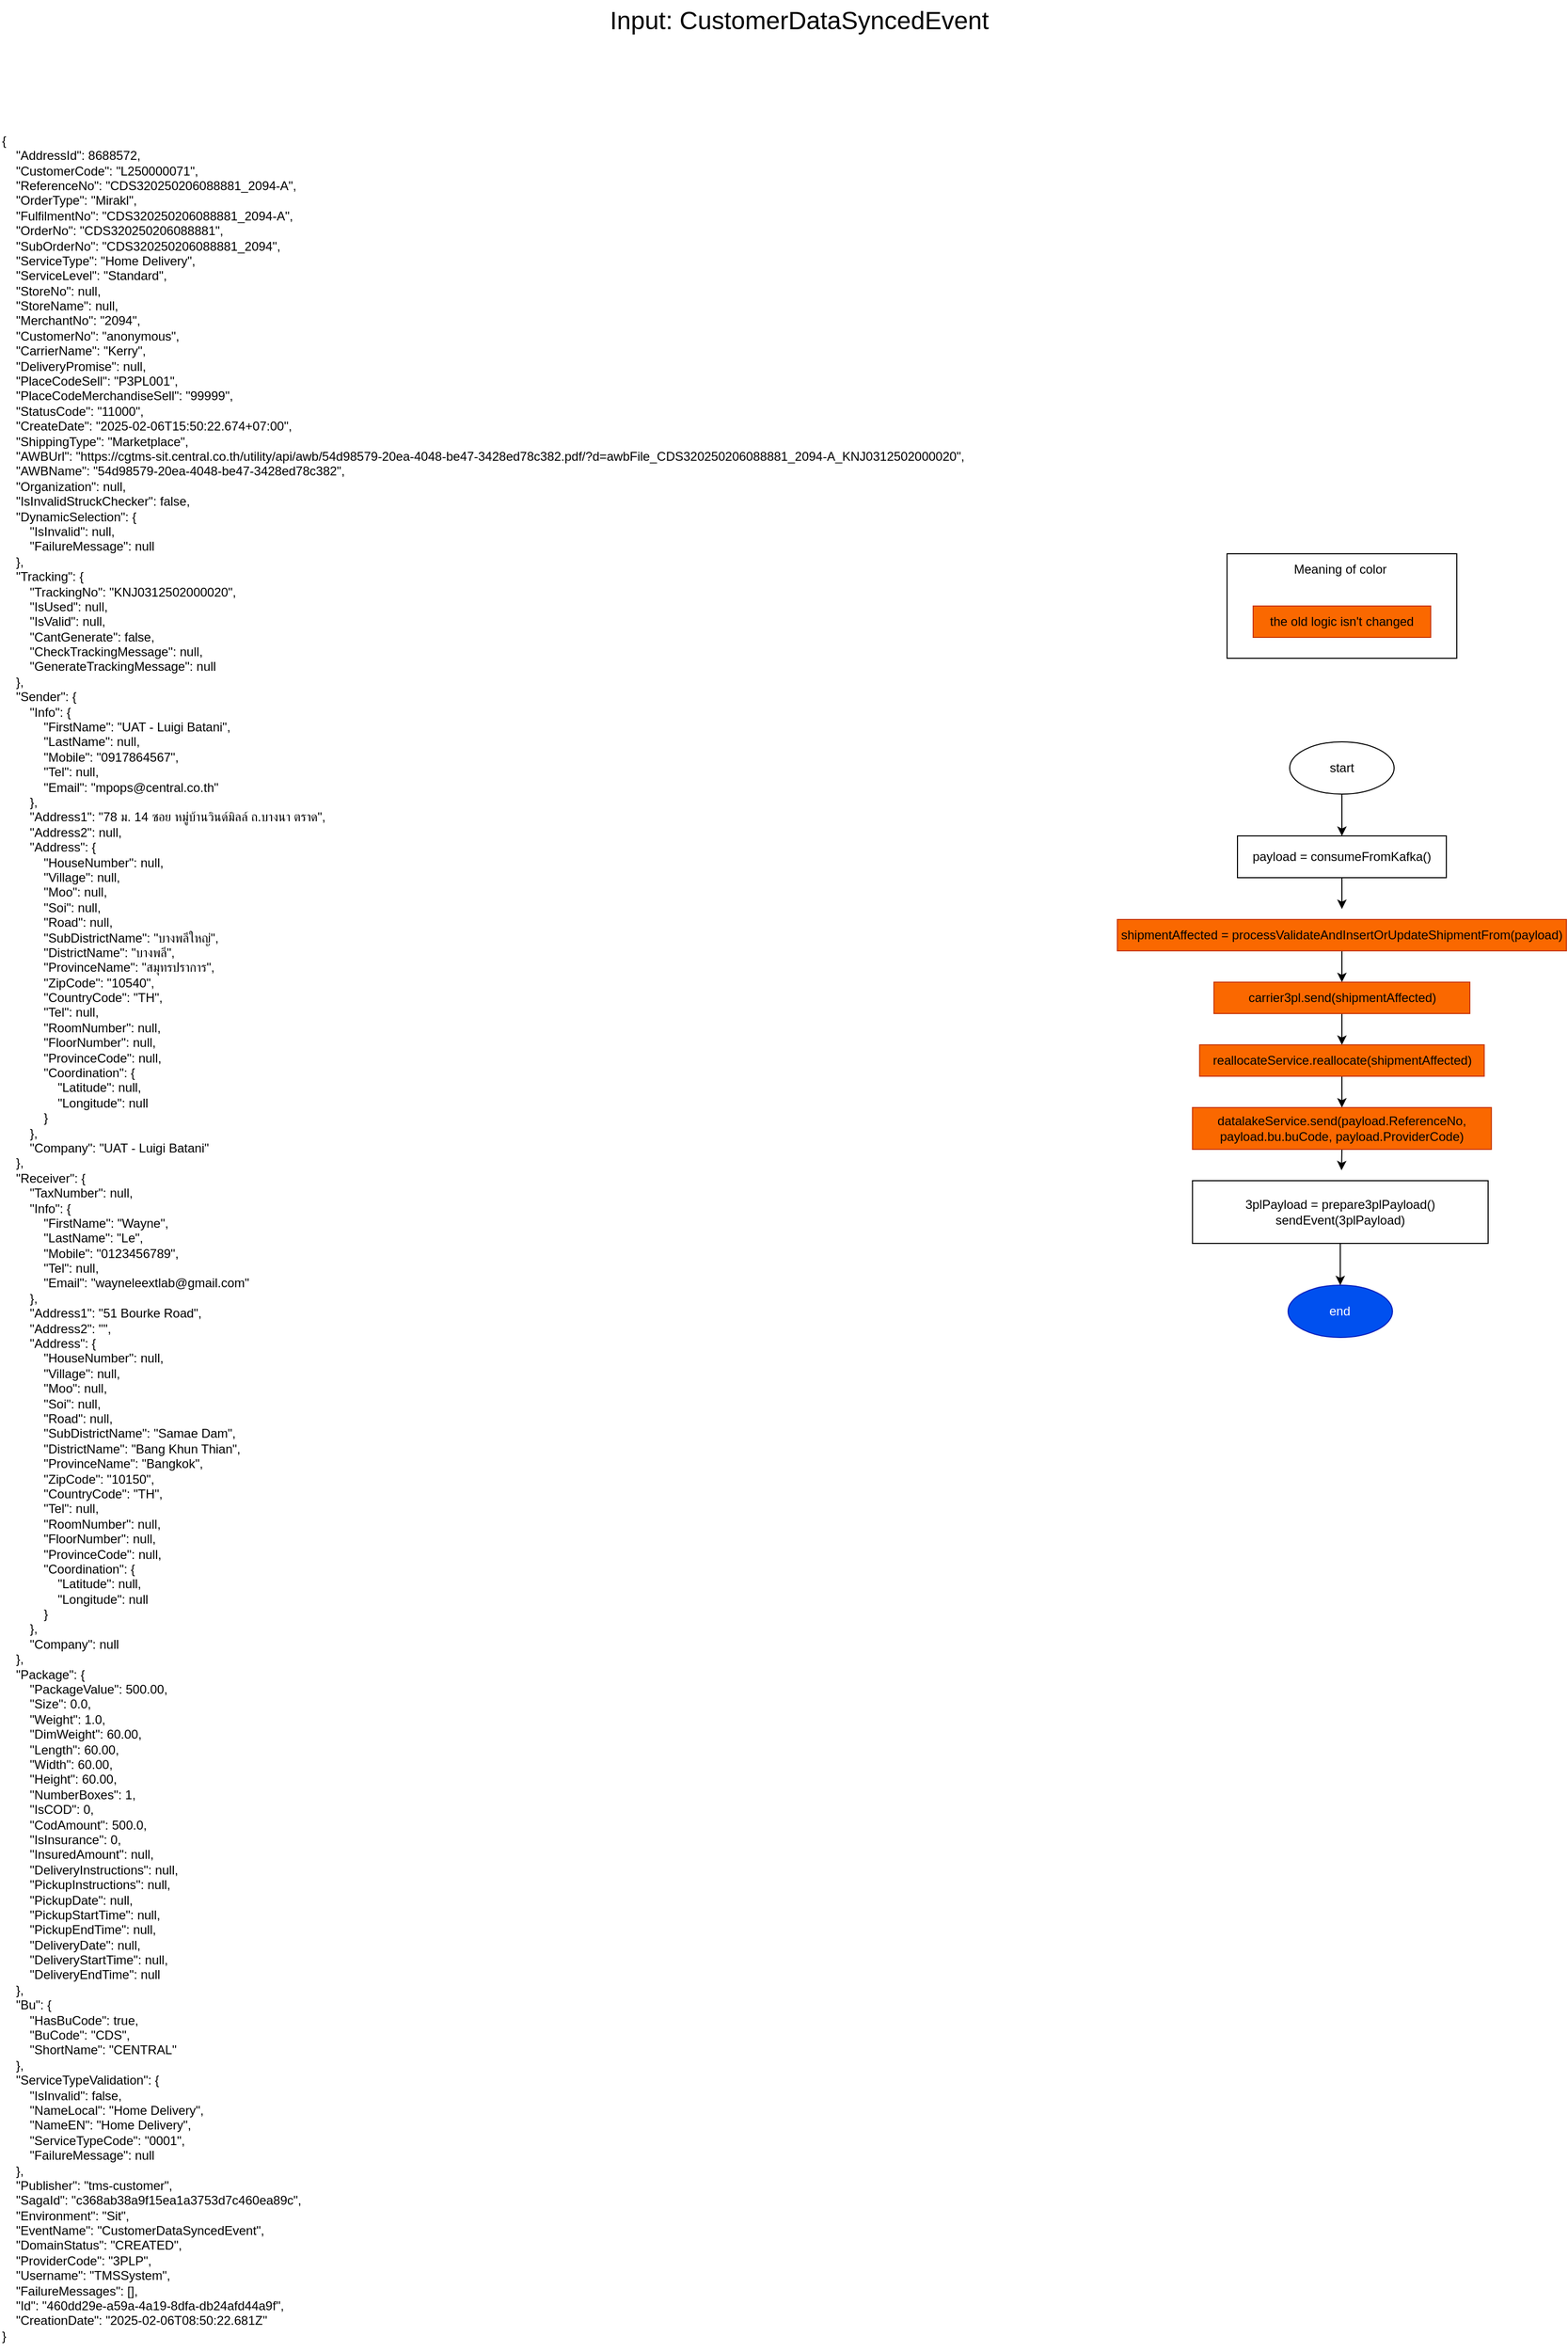 <mxfile version="26.0.9">
  <diagram name="Page-1" id="fc1e0S06SHpABgd5nP3G">
    <mxGraphModel dx="3650" dy="1240" grid="1" gridSize="10" guides="1" tooltips="1" connect="1" arrows="1" fold="1" page="1" pageScale="1" pageWidth="850" pageHeight="1100" math="0" shadow="0">
      <root>
        <mxCell id="0" />
        <mxCell id="1" parent="0" />
        <mxCell id="R7JJ2cPOJGEk89RTN9FY-8" style="edgeStyle=orthogonalEdgeStyle;rounded=0;orthogonalLoop=1;jettySize=auto;html=1;exitX=0.5;exitY=1;exitDx=0;exitDy=0;entryX=0.5;entryY=0;entryDx=0;entryDy=0;" parent="1" source="R7JJ2cPOJGEk89RTN9FY-1" target="R7JJ2cPOJGEk89RTN9FY-2" edge="1">
          <mxGeometry relative="1" as="geometry" />
        </mxCell>
        <mxCell id="R7JJ2cPOJGEk89RTN9FY-1" value="start" style="ellipse;whiteSpace=wrap;html=1;" parent="1" vertex="1">
          <mxGeometry x="-385" y="800" width="100" height="50" as="geometry" />
        </mxCell>
        <mxCell id="R7JJ2cPOJGEk89RTN9FY-9" style="edgeStyle=orthogonalEdgeStyle;rounded=0;orthogonalLoop=1;jettySize=auto;html=1;exitX=0.5;exitY=1;exitDx=0;exitDy=0;" parent="1" source="R7JJ2cPOJGEk89RTN9FY-2" edge="1">
          <mxGeometry relative="1" as="geometry">
            <mxPoint x="-335" y="960" as="targetPoint" />
          </mxGeometry>
        </mxCell>
        <mxCell id="R7JJ2cPOJGEk89RTN9FY-2" value="payload = consumeFromKafka()" style="rounded=0;whiteSpace=wrap;html=1;" parent="1" vertex="1">
          <mxGeometry x="-435" y="890" width="200" height="40" as="geometry" />
        </mxCell>
        <mxCell id="R7JJ2cPOJGEk89RTN9FY-10" style="edgeStyle=orthogonalEdgeStyle;rounded=0;orthogonalLoop=1;jettySize=auto;html=1;exitX=0.5;exitY=1;exitDx=0;exitDy=0;entryX=0.5;entryY=0;entryDx=0;entryDy=0;" parent="1" source="R7JJ2cPOJGEk89RTN9FY-3" target="R7JJ2cPOJGEk89RTN9FY-4" edge="1">
          <mxGeometry relative="1" as="geometry" />
        </mxCell>
        <mxCell id="R7JJ2cPOJGEk89RTN9FY-3" value="shipmentAffected = processValidateAndInsertOrUpdateShipmentFrom(payload)" style="rounded=0;whiteSpace=wrap;html=1;fillColor=#fa6800;fontColor=#000000;strokeColor=#C73500;" parent="1" vertex="1">
          <mxGeometry x="-550" y="970" width="430" height="30" as="geometry" />
        </mxCell>
        <mxCell id="R7JJ2cPOJGEk89RTN9FY-11" style="edgeStyle=orthogonalEdgeStyle;rounded=0;orthogonalLoop=1;jettySize=auto;html=1;exitX=0.5;exitY=1;exitDx=0;exitDy=0;entryX=0.5;entryY=0;entryDx=0;entryDy=0;" parent="1" source="R7JJ2cPOJGEk89RTN9FY-4" target="R7JJ2cPOJGEk89RTN9FY-5" edge="1">
          <mxGeometry relative="1" as="geometry" />
        </mxCell>
        <mxCell id="R7JJ2cPOJGEk89RTN9FY-4" value="carrier3pl.send(shipmentAffected)" style="rounded=0;whiteSpace=wrap;html=1;fillColor=#fa6800;fontColor=#000000;strokeColor=#C73500;" parent="1" vertex="1">
          <mxGeometry x="-457.5" y="1030" width="245" height="30" as="geometry" />
        </mxCell>
        <mxCell id="R7JJ2cPOJGEk89RTN9FY-12" style="edgeStyle=orthogonalEdgeStyle;rounded=0;orthogonalLoop=1;jettySize=auto;html=1;exitX=0.5;exitY=1;exitDx=0;exitDy=0;entryX=0.5;entryY=0;entryDx=0;entryDy=0;" parent="1" source="R7JJ2cPOJGEk89RTN9FY-5" target="R7JJ2cPOJGEk89RTN9FY-6" edge="1">
          <mxGeometry relative="1" as="geometry" />
        </mxCell>
        <mxCell id="R7JJ2cPOJGEk89RTN9FY-5" value="reallocateService.reallocate(shipmentAffected)" style="rounded=0;whiteSpace=wrap;html=1;fillColor=#fa6800;fontColor=#000000;strokeColor=#C73500;" parent="1" vertex="1">
          <mxGeometry x="-471.25" y="1090" width="272.5" height="30" as="geometry" />
        </mxCell>
        <mxCell id="WKDxsNBZbF9rhHqMPiIs-2" style="edgeStyle=orthogonalEdgeStyle;rounded=0;orthogonalLoop=1;jettySize=auto;html=1;exitX=0.5;exitY=1;exitDx=0;exitDy=0;" parent="1" source="R7JJ2cPOJGEk89RTN9FY-6" edge="1">
          <mxGeometry relative="1" as="geometry">
            <mxPoint x="-335.353" y="1210" as="targetPoint" />
          </mxGeometry>
        </mxCell>
        <mxCell id="R7JJ2cPOJGEk89RTN9FY-6" value="datalakeService.send(payload.ReferenceNo, payload.bu.buCode, payload.ProviderCode)" style="rounded=0;whiteSpace=wrap;html=1;fillColor=#fa6800;fontColor=#000000;strokeColor=#C73500;" parent="1" vertex="1">
          <mxGeometry x="-478.12" y="1150" width="286.25" height="40" as="geometry" />
        </mxCell>
        <mxCell id="R7JJ2cPOJGEk89RTN9FY-7" value="the old logic isn&#39;t changed" style="rounded=0;whiteSpace=wrap;html=1;fillColor=#fa6800;fontColor=#000000;strokeColor=#C73500;" parent="1" vertex="1">
          <mxGeometry x="-419.99" y="670" width="170" height="30" as="geometry" />
        </mxCell>
        <mxCell id="R7JJ2cPOJGEk89RTN9FY-13" value="end" style="ellipse;whiteSpace=wrap;html=1;fillColor=#0050ef;fontColor=#ffffff;strokeColor=#001DBC;" parent="1" vertex="1">
          <mxGeometry x="-386.56" y="1320" width="100" height="50" as="geometry" />
        </mxCell>
        <mxCell id="R7JJ2cPOJGEk89RTN9FY-15" value="&lt;div&gt;{&lt;/div&gt;&lt;div&gt;&amp;nbsp; &amp;nbsp; &quot;AddressId&quot;: 8688572,&lt;/div&gt;&lt;div&gt;&amp;nbsp; &amp;nbsp; &quot;CustomerCode&quot;: &quot;L250000071&quot;,&lt;/div&gt;&lt;div&gt;&amp;nbsp; &amp;nbsp; &quot;ReferenceNo&quot;: &quot;CDS320250206088881_2094-A&quot;,&lt;/div&gt;&lt;div&gt;&amp;nbsp; &amp;nbsp; &quot;OrderType&quot;: &quot;Mirakl&quot;,&lt;/div&gt;&lt;div&gt;&amp;nbsp; &amp;nbsp; &quot;FulfilmentNo&quot;: &quot;CDS320250206088881_2094-A&quot;,&lt;/div&gt;&lt;div&gt;&amp;nbsp; &amp;nbsp; &quot;OrderNo&quot;: &quot;CDS320250206088881&quot;,&lt;/div&gt;&lt;div&gt;&amp;nbsp; &amp;nbsp; &quot;SubOrderNo&quot;: &quot;CDS320250206088881_2094&quot;,&lt;/div&gt;&lt;div&gt;&amp;nbsp; &amp;nbsp; &quot;ServiceType&quot;: &quot;Home Delivery&quot;,&lt;/div&gt;&lt;div&gt;&amp;nbsp; &amp;nbsp; &quot;ServiceLevel&quot;: &quot;Standard&quot;,&lt;/div&gt;&lt;div&gt;&amp;nbsp; &amp;nbsp; &quot;StoreNo&quot;: null,&lt;/div&gt;&lt;div&gt;&amp;nbsp; &amp;nbsp; &quot;StoreName&quot;: null,&lt;/div&gt;&lt;div&gt;&amp;nbsp; &amp;nbsp; &quot;MerchantNo&quot;: &quot;2094&quot;,&lt;/div&gt;&lt;div&gt;&amp;nbsp; &amp;nbsp; &quot;CustomerNo&quot;: &quot;anonymous&quot;,&lt;/div&gt;&lt;div&gt;&amp;nbsp; &amp;nbsp; &quot;CarrierName&quot;: &quot;Kerry&quot;,&lt;/div&gt;&lt;div&gt;&amp;nbsp; &amp;nbsp; &quot;DeliveryPromise&quot;: null,&lt;/div&gt;&lt;div&gt;&amp;nbsp; &amp;nbsp; &quot;PlaceCodeSell&quot;: &quot;P3PL001&quot;,&lt;/div&gt;&lt;div&gt;&amp;nbsp; &amp;nbsp; &quot;PlaceCodeMerchandiseSell&quot;: &quot;99999&quot;,&lt;/div&gt;&lt;div&gt;&amp;nbsp; &amp;nbsp; &quot;StatusCode&quot;: &quot;11000&quot;,&lt;/div&gt;&lt;div&gt;&amp;nbsp; &amp;nbsp; &quot;CreateDate&quot;: &quot;2025-02-06T15:50:22.674+07:00&quot;,&lt;/div&gt;&lt;div&gt;&amp;nbsp; &amp;nbsp; &quot;ShippingType&quot;: &quot;Marketplace&quot;,&lt;/div&gt;&lt;div&gt;&amp;nbsp; &amp;nbsp; &quot;AWBUrl&quot;: &quot;https://cgtms-sit.central.co.th/utility/api/awb/54d98579-20ea-4048-be47-3428ed78c382.pdf/?d=awbFile_CDS320250206088881_2094-A_KNJ0312502000020&quot;,&lt;/div&gt;&lt;div&gt;&amp;nbsp; &amp;nbsp; &quot;AWBName&quot;: &quot;54d98579-20ea-4048-be47-3428ed78c382&quot;,&lt;/div&gt;&lt;div&gt;&amp;nbsp; &amp;nbsp; &quot;Organization&quot;: null,&lt;/div&gt;&lt;div&gt;&amp;nbsp; &amp;nbsp; &quot;IsInvalidStruckChecker&quot;: false,&lt;/div&gt;&lt;div&gt;&amp;nbsp; &amp;nbsp; &quot;DynamicSelection&quot;: {&lt;/div&gt;&lt;div&gt;&amp;nbsp; &amp;nbsp; &amp;nbsp; &amp;nbsp; &quot;IsInvalid&quot;: null,&lt;/div&gt;&lt;div&gt;&amp;nbsp; &amp;nbsp; &amp;nbsp; &amp;nbsp; &quot;FailureMessage&quot;: null&lt;/div&gt;&lt;div&gt;&amp;nbsp; &amp;nbsp; },&lt;/div&gt;&lt;div&gt;&amp;nbsp; &amp;nbsp; &quot;Tracking&quot;: {&lt;/div&gt;&lt;div&gt;&amp;nbsp; &amp;nbsp; &amp;nbsp; &amp;nbsp; &quot;TrackingNo&quot;: &quot;KNJ0312502000020&quot;,&lt;/div&gt;&lt;div&gt;&amp;nbsp; &amp;nbsp; &amp;nbsp; &amp;nbsp; &quot;IsUsed&quot;: null,&lt;/div&gt;&lt;div&gt;&amp;nbsp; &amp;nbsp; &amp;nbsp; &amp;nbsp; &quot;IsValid&quot;: null,&lt;/div&gt;&lt;div&gt;&amp;nbsp; &amp;nbsp; &amp;nbsp; &amp;nbsp; &quot;CantGenerate&quot;: false,&lt;/div&gt;&lt;div&gt;&amp;nbsp; &amp;nbsp; &amp;nbsp; &amp;nbsp; &quot;CheckTrackingMessage&quot;: null,&lt;/div&gt;&lt;div&gt;&amp;nbsp; &amp;nbsp; &amp;nbsp; &amp;nbsp; &quot;GenerateTrackingMessage&quot;: null&lt;/div&gt;&lt;div&gt;&amp;nbsp; &amp;nbsp; },&lt;/div&gt;&lt;div&gt;&amp;nbsp; &amp;nbsp; &quot;Sender&quot;: {&lt;/div&gt;&lt;div&gt;&amp;nbsp; &amp;nbsp; &amp;nbsp; &amp;nbsp; &quot;Info&quot;: {&lt;/div&gt;&lt;div&gt;&amp;nbsp; &amp;nbsp; &amp;nbsp; &amp;nbsp; &amp;nbsp; &amp;nbsp; &quot;FirstName&quot;: &quot;UAT - Luigi Batani&quot;,&lt;/div&gt;&lt;div&gt;&amp;nbsp; &amp;nbsp; &amp;nbsp; &amp;nbsp; &amp;nbsp; &amp;nbsp; &quot;LastName&quot;: null,&lt;/div&gt;&lt;div&gt;&amp;nbsp; &amp;nbsp; &amp;nbsp; &amp;nbsp; &amp;nbsp; &amp;nbsp; &quot;Mobile&quot;: &quot;0917864567&quot;,&lt;/div&gt;&lt;div&gt;&amp;nbsp; &amp;nbsp; &amp;nbsp; &amp;nbsp; &amp;nbsp; &amp;nbsp; &quot;Tel&quot;: null,&lt;/div&gt;&lt;div&gt;&amp;nbsp; &amp;nbsp; &amp;nbsp; &amp;nbsp; &amp;nbsp; &amp;nbsp; &quot;Email&quot;: &quot;mpops@central.co.th&quot;&lt;/div&gt;&lt;div&gt;&amp;nbsp; &amp;nbsp; &amp;nbsp; &amp;nbsp; },&lt;/div&gt;&lt;div&gt;&amp;nbsp; &amp;nbsp; &amp;nbsp; &amp;nbsp; &quot;Address1&quot;: &quot;78 ม. 14 ซอย หมู่บ้านวินด์มิลล์ ถ.บางนา ตราด&quot;,&lt;/div&gt;&lt;div&gt;&amp;nbsp; &amp;nbsp; &amp;nbsp; &amp;nbsp; &quot;Address2&quot;: null,&lt;/div&gt;&lt;div&gt;&amp;nbsp; &amp;nbsp; &amp;nbsp; &amp;nbsp; &quot;Address&quot;: {&lt;/div&gt;&lt;div&gt;&amp;nbsp; &amp;nbsp; &amp;nbsp; &amp;nbsp; &amp;nbsp; &amp;nbsp; &quot;HouseNumber&quot;: null,&lt;/div&gt;&lt;div&gt;&amp;nbsp; &amp;nbsp; &amp;nbsp; &amp;nbsp; &amp;nbsp; &amp;nbsp; &quot;Village&quot;: null,&lt;/div&gt;&lt;div&gt;&amp;nbsp; &amp;nbsp; &amp;nbsp; &amp;nbsp; &amp;nbsp; &amp;nbsp; &quot;Moo&quot;: null,&lt;/div&gt;&lt;div&gt;&amp;nbsp; &amp;nbsp; &amp;nbsp; &amp;nbsp; &amp;nbsp; &amp;nbsp; &quot;Soi&quot;: null,&lt;/div&gt;&lt;div&gt;&amp;nbsp; &amp;nbsp; &amp;nbsp; &amp;nbsp; &amp;nbsp; &amp;nbsp; &quot;Road&quot;: null,&lt;/div&gt;&lt;div&gt;&amp;nbsp; &amp;nbsp; &amp;nbsp; &amp;nbsp; &amp;nbsp; &amp;nbsp; &quot;SubDistrictName&quot;: &quot;บางพลีใหญ่&quot;,&lt;/div&gt;&lt;div&gt;&amp;nbsp; &amp;nbsp; &amp;nbsp; &amp;nbsp; &amp;nbsp; &amp;nbsp; &quot;DistrictName&quot;: &quot;บางพลี&quot;,&lt;/div&gt;&lt;div&gt;&amp;nbsp; &amp;nbsp; &amp;nbsp; &amp;nbsp; &amp;nbsp; &amp;nbsp; &quot;ProvinceName&quot;: &quot;สมุทรปราการ&quot;,&lt;/div&gt;&lt;div&gt;&amp;nbsp; &amp;nbsp; &amp;nbsp; &amp;nbsp; &amp;nbsp; &amp;nbsp; &quot;ZipCode&quot;: &quot;10540&quot;,&lt;/div&gt;&lt;div&gt;&amp;nbsp; &amp;nbsp; &amp;nbsp; &amp;nbsp; &amp;nbsp; &amp;nbsp; &quot;CountryCode&quot;: &quot;TH&quot;,&lt;/div&gt;&lt;div&gt;&amp;nbsp; &amp;nbsp; &amp;nbsp; &amp;nbsp; &amp;nbsp; &amp;nbsp; &quot;Tel&quot;: null,&lt;/div&gt;&lt;div&gt;&amp;nbsp; &amp;nbsp; &amp;nbsp; &amp;nbsp; &amp;nbsp; &amp;nbsp; &quot;RoomNumber&quot;: null,&lt;/div&gt;&lt;div&gt;&amp;nbsp; &amp;nbsp; &amp;nbsp; &amp;nbsp; &amp;nbsp; &amp;nbsp; &quot;FloorNumber&quot;: null,&lt;/div&gt;&lt;div&gt;&amp;nbsp; &amp;nbsp; &amp;nbsp; &amp;nbsp; &amp;nbsp; &amp;nbsp; &quot;ProvinceCode&quot;: null,&lt;/div&gt;&lt;div&gt;&amp;nbsp; &amp;nbsp; &amp;nbsp; &amp;nbsp; &amp;nbsp; &amp;nbsp; &quot;Coordination&quot;: {&lt;/div&gt;&lt;div&gt;&amp;nbsp; &amp;nbsp; &amp;nbsp; &amp;nbsp; &amp;nbsp; &amp;nbsp; &amp;nbsp; &amp;nbsp; &quot;Latitude&quot;: null,&lt;/div&gt;&lt;div&gt;&amp;nbsp; &amp;nbsp; &amp;nbsp; &amp;nbsp; &amp;nbsp; &amp;nbsp; &amp;nbsp; &amp;nbsp; &quot;Longitude&quot;: null&lt;/div&gt;&lt;div&gt;&amp;nbsp; &amp;nbsp; &amp;nbsp; &amp;nbsp; &amp;nbsp; &amp;nbsp; }&lt;/div&gt;&lt;div&gt;&amp;nbsp; &amp;nbsp; &amp;nbsp; &amp;nbsp; },&lt;/div&gt;&lt;div&gt;&amp;nbsp; &amp;nbsp; &amp;nbsp; &amp;nbsp; &quot;Company&quot;: &quot;UAT - Luigi Batani&quot;&lt;/div&gt;&lt;div&gt;&amp;nbsp; &amp;nbsp; },&lt;/div&gt;&lt;div&gt;&amp;nbsp; &amp;nbsp; &quot;Receiver&quot;: {&lt;/div&gt;&lt;div&gt;&amp;nbsp; &amp;nbsp; &amp;nbsp; &amp;nbsp; &quot;TaxNumber&quot;: null,&lt;/div&gt;&lt;div&gt;&amp;nbsp; &amp;nbsp; &amp;nbsp; &amp;nbsp; &quot;Info&quot;: {&lt;/div&gt;&lt;div&gt;&amp;nbsp; &amp;nbsp; &amp;nbsp; &amp;nbsp; &amp;nbsp; &amp;nbsp; &quot;FirstName&quot;: &quot;Wayne&quot;,&lt;/div&gt;&lt;div&gt;&amp;nbsp; &amp;nbsp; &amp;nbsp; &amp;nbsp; &amp;nbsp; &amp;nbsp; &quot;LastName&quot;: &quot;Le&quot;,&lt;/div&gt;&lt;div&gt;&amp;nbsp; &amp;nbsp; &amp;nbsp; &amp;nbsp; &amp;nbsp; &amp;nbsp; &quot;Mobile&quot;: &quot;0123456789&quot;,&lt;/div&gt;&lt;div&gt;&amp;nbsp; &amp;nbsp; &amp;nbsp; &amp;nbsp; &amp;nbsp; &amp;nbsp; &quot;Tel&quot;: null,&lt;/div&gt;&lt;div&gt;&amp;nbsp; &amp;nbsp; &amp;nbsp; &amp;nbsp; &amp;nbsp; &amp;nbsp; &quot;Email&quot;: &quot;wayneleextlab@gmail.com&quot;&lt;/div&gt;&lt;div&gt;&amp;nbsp; &amp;nbsp; &amp;nbsp; &amp;nbsp; },&lt;/div&gt;&lt;div&gt;&amp;nbsp; &amp;nbsp; &amp;nbsp; &amp;nbsp; &quot;Address1&quot;: &quot;51 Bourke Road&quot;,&lt;/div&gt;&lt;div&gt;&amp;nbsp; &amp;nbsp; &amp;nbsp; &amp;nbsp; &quot;Address2&quot;: &quot;&quot;,&lt;/div&gt;&lt;div&gt;&amp;nbsp; &amp;nbsp; &amp;nbsp; &amp;nbsp; &quot;Address&quot;: {&lt;/div&gt;&lt;div&gt;&amp;nbsp; &amp;nbsp; &amp;nbsp; &amp;nbsp; &amp;nbsp; &amp;nbsp; &quot;HouseNumber&quot;: null,&lt;/div&gt;&lt;div&gt;&amp;nbsp; &amp;nbsp; &amp;nbsp; &amp;nbsp; &amp;nbsp; &amp;nbsp; &quot;Village&quot;: null,&lt;/div&gt;&lt;div&gt;&amp;nbsp; &amp;nbsp; &amp;nbsp; &amp;nbsp; &amp;nbsp; &amp;nbsp; &quot;Moo&quot;: null,&lt;/div&gt;&lt;div&gt;&amp;nbsp; &amp;nbsp; &amp;nbsp; &amp;nbsp; &amp;nbsp; &amp;nbsp; &quot;Soi&quot;: null,&lt;/div&gt;&lt;div&gt;&amp;nbsp; &amp;nbsp; &amp;nbsp; &amp;nbsp; &amp;nbsp; &amp;nbsp; &quot;Road&quot;: null,&lt;/div&gt;&lt;div&gt;&amp;nbsp; &amp;nbsp; &amp;nbsp; &amp;nbsp; &amp;nbsp; &amp;nbsp; &quot;SubDistrictName&quot;: &quot;Samae Dam&quot;,&lt;/div&gt;&lt;div&gt;&amp;nbsp; &amp;nbsp; &amp;nbsp; &amp;nbsp; &amp;nbsp; &amp;nbsp; &quot;DistrictName&quot;: &quot;Bang Khun Thian&quot;,&lt;/div&gt;&lt;div&gt;&amp;nbsp; &amp;nbsp; &amp;nbsp; &amp;nbsp; &amp;nbsp; &amp;nbsp; &quot;ProvinceName&quot;: &quot;Bangkok&quot;,&lt;/div&gt;&lt;div&gt;&amp;nbsp; &amp;nbsp; &amp;nbsp; &amp;nbsp; &amp;nbsp; &amp;nbsp; &quot;ZipCode&quot;: &quot;10150&quot;,&lt;/div&gt;&lt;div&gt;&amp;nbsp; &amp;nbsp; &amp;nbsp; &amp;nbsp; &amp;nbsp; &amp;nbsp; &quot;CountryCode&quot;: &quot;TH&quot;,&lt;/div&gt;&lt;div&gt;&amp;nbsp; &amp;nbsp; &amp;nbsp; &amp;nbsp; &amp;nbsp; &amp;nbsp; &quot;Tel&quot;: null,&lt;/div&gt;&lt;div&gt;&amp;nbsp; &amp;nbsp; &amp;nbsp; &amp;nbsp; &amp;nbsp; &amp;nbsp; &quot;RoomNumber&quot;: null,&lt;/div&gt;&lt;div&gt;&amp;nbsp; &amp;nbsp; &amp;nbsp; &amp;nbsp; &amp;nbsp; &amp;nbsp; &quot;FloorNumber&quot;: null,&lt;/div&gt;&lt;div&gt;&amp;nbsp; &amp;nbsp; &amp;nbsp; &amp;nbsp; &amp;nbsp; &amp;nbsp; &quot;ProvinceCode&quot;: null,&lt;/div&gt;&lt;div&gt;&amp;nbsp; &amp;nbsp; &amp;nbsp; &amp;nbsp; &amp;nbsp; &amp;nbsp; &quot;Coordination&quot;: {&lt;/div&gt;&lt;div&gt;&amp;nbsp; &amp;nbsp; &amp;nbsp; &amp;nbsp; &amp;nbsp; &amp;nbsp; &amp;nbsp; &amp;nbsp; &quot;Latitude&quot;: null,&lt;/div&gt;&lt;div&gt;&amp;nbsp; &amp;nbsp; &amp;nbsp; &amp;nbsp; &amp;nbsp; &amp;nbsp; &amp;nbsp; &amp;nbsp; &quot;Longitude&quot;: null&lt;/div&gt;&lt;div&gt;&amp;nbsp; &amp;nbsp; &amp;nbsp; &amp;nbsp; &amp;nbsp; &amp;nbsp; }&lt;/div&gt;&lt;div&gt;&amp;nbsp; &amp;nbsp; &amp;nbsp; &amp;nbsp; },&lt;/div&gt;&lt;div&gt;&amp;nbsp; &amp;nbsp; &amp;nbsp; &amp;nbsp; &quot;Company&quot;: null&lt;/div&gt;&lt;div&gt;&amp;nbsp; &amp;nbsp; },&lt;/div&gt;&lt;div&gt;&amp;nbsp; &amp;nbsp; &quot;Package&quot;: {&lt;/div&gt;&lt;div&gt;&amp;nbsp; &amp;nbsp; &amp;nbsp; &amp;nbsp; &quot;PackageValue&quot;: 500.00,&lt;/div&gt;&lt;div&gt;&amp;nbsp; &amp;nbsp; &amp;nbsp; &amp;nbsp; &quot;Size&quot;: 0.0,&lt;/div&gt;&lt;div&gt;&amp;nbsp; &amp;nbsp; &amp;nbsp; &amp;nbsp; &quot;Weight&quot;: 1.0,&lt;/div&gt;&lt;div&gt;&amp;nbsp; &amp;nbsp; &amp;nbsp; &amp;nbsp; &quot;DimWeight&quot;: 60.00,&lt;/div&gt;&lt;div&gt;&amp;nbsp; &amp;nbsp; &amp;nbsp; &amp;nbsp; &quot;Length&quot;: 60.00,&lt;/div&gt;&lt;div&gt;&amp;nbsp; &amp;nbsp; &amp;nbsp; &amp;nbsp; &quot;Width&quot;: 60.00,&lt;/div&gt;&lt;div&gt;&amp;nbsp; &amp;nbsp; &amp;nbsp; &amp;nbsp; &quot;Height&quot;: 60.00,&lt;/div&gt;&lt;div&gt;&amp;nbsp; &amp;nbsp; &amp;nbsp; &amp;nbsp; &quot;NumberBoxes&quot;: 1,&lt;/div&gt;&lt;div&gt;&amp;nbsp; &amp;nbsp; &amp;nbsp; &amp;nbsp; &quot;IsCOD&quot;: 0,&lt;/div&gt;&lt;div&gt;&amp;nbsp; &amp;nbsp; &amp;nbsp; &amp;nbsp; &quot;CodAmount&quot;: 500.0,&lt;/div&gt;&lt;div&gt;&amp;nbsp; &amp;nbsp; &amp;nbsp; &amp;nbsp; &quot;IsInsurance&quot;: 0,&lt;/div&gt;&lt;div&gt;&amp;nbsp; &amp;nbsp; &amp;nbsp; &amp;nbsp; &quot;InsuredAmount&quot;: null,&lt;/div&gt;&lt;div&gt;&amp;nbsp; &amp;nbsp; &amp;nbsp; &amp;nbsp; &quot;DeliveryInstructions&quot;: null,&lt;/div&gt;&lt;div&gt;&amp;nbsp; &amp;nbsp; &amp;nbsp; &amp;nbsp; &quot;PickupInstructions&quot;: null,&lt;/div&gt;&lt;div&gt;&amp;nbsp; &amp;nbsp; &amp;nbsp; &amp;nbsp; &quot;PickupDate&quot;: null,&lt;/div&gt;&lt;div&gt;&amp;nbsp; &amp;nbsp; &amp;nbsp; &amp;nbsp; &quot;PickupStartTime&quot;: null,&lt;/div&gt;&lt;div&gt;&amp;nbsp; &amp;nbsp; &amp;nbsp; &amp;nbsp; &quot;PickupEndTime&quot;: null,&lt;/div&gt;&lt;div&gt;&amp;nbsp; &amp;nbsp; &amp;nbsp; &amp;nbsp; &quot;DeliveryDate&quot;: null,&lt;/div&gt;&lt;div&gt;&amp;nbsp; &amp;nbsp; &amp;nbsp; &amp;nbsp; &quot;DeliveryStartTime&quot;: null,&lt;/div&gt;&lt;div&gt;&amp;nbsp; &amp;nbsp; &amp;nbsp; &amp;nbsp; &quot;DeliveryEndTime&quot;: null&lt;/div&gt;&lt;div&gt;&amp;nbsp; &amp;nbsp; },&lt;/div&gt;&lt;div&gt;&amp;nbsp; &amp;nbsp; &quot;Bu&quot;: {&lt;/div&gt;&lt;div&gt;&amp;nbsp; &amp;nbsp; &amp;nbsp; &amp;nbsp; &quot;HasBuCode&quot;: true,&lt;/div&gt;&lt;div&gt;&amp;nbsp; &amp;nbsp; &amp;nbsp; &amp;nbsp; &quot;BuCode&quot;: &quot;CDS&quot;,&lt;/div&gt;&lt;div&gt;&amp;nbsp; &amp;nbsp; &amp;nbsp; &amp;nbsp; &quot;ShortName&quot;: &quot;CENTRAL&quot;&lt;/div&gt;&lt;div&gt;&amp;nbsp; &amp;nbsp; },&lt;/div&gt;&lt;div&gt;&amp;nbsp; &amp;nbsp; &quot;ServiceTypeValidation&quot;: {&lt;/div&gt;&lt;div&gt;&amp;nbsp; &amp;nbsp; &amp;nbsp; &amp;nbsp; &quot;IsInvalid&quot;: false,&lt;/div&gt;&lt;div&gt;&amp;nbsp; &amp;nbsp; &amp;nbsp; &amp;nbsp; &quot;NameLocal&quot;: &quot;Home Delivery&quot;,&lt;/div&gt;&lt;div&gt;&amp;nbsp; &amp;nbsp; &amp;nbsp; &amp;nbsp; &quot;NameEN&quot;: &quot;Home Delivery&quot;,&lt;/div&gt;&lt;div&gt;&amp;nbsp; &amp;nbsp; &amp;nbsp; &amp;nbsp; &quot;ServiceTypeCode&quot;: &quot;0001&quot;,&lt;/div&gt;&lt;div&gt;&amp;nbsp; &amp;nbsp; &amp;nbsp; &amp;nbsp; &quot;FailureMessage&quot;: null&lt;/div&gt;&lt;div&gt;&amp;nbsp; &amp;nbsp; },&lt;/div&gt;&lt;div&gt;&amp;nbsp; &amp;nbsp; &quot;Publisher&quot;: &quot;tms-customer&quot;,&lt;/div&gt;&lt;div&gt;&amp;nbsp; &amp;nbsp; &quot;SagaId&quot;: &quot;c368ab38a9f15ea1a3753d7c460ea89c&quot;,&lt;/div&gt;&lt;div&gt;&amp;nbsp; &amp;nbsp; &quot;Environment&quot;: &quot;Sit&quot;,&lt;/div&gt;&lt;div&gt;&amp;nbsp; &amp;nbsp; &quot;EventName&quot;: &quot;CustomerDataSyncedEvent&quot;,&lt;/div&gt;&lt;div&gt;&amp;nbsp; &amp;nbsp; &quot;DomainStatus&quot;: &quot;CREATED&quot;,&lt;/div&gt;&lt;div&gt;&amp;nbsp; &amp;nbsp; &quot;ProviderCode&quot;: &quot;3PLP&quot;,&lt;/div&gt;&lt;div&gt;&amp;nbsp; &amp;nbsp; &quot;Username&quot;: &quot;TMSSystem&quot;,&lt;/div&gt;&lt;div&gt;&amp;nbsp; &amp;nbsp; &quot;FailureMessages&quot;: [],&lt;/div&gt;&lt;div&gt;&amp;nbsp; &amp;nbsp; &quot;Id&quot;: &quot;460dd29e-a59a-4a19-8dfa-db24afd44a9f&quot;,&lt;/div&gt;&lt;div&gt;&amp;nbsp; &amp;nbsp; &quot;CreationDate&quot;: &quot;2025-02-06T08:50:22.681Z&quot;&lt;/div&gt;&lt;div style=&quot;&quot;&gt;}&lt;/div&gt;" style="text;html=1;align=left;verticalAlign=middle;resizable=0;points=[];autosize=1;strokeColor=none;fillColor=none;" parent="1" vertex="1">
          <mxGeometry x="-1620" y="210" width="950" height="2130" as="geometry" />
        </mxCell>
        <mxCell id="WKDxsNBZbF9rhHqMPiIs-3" style="edgeStyle=orthogonalEdgeStyle;rounded=0;orthogonalLoop=1;jettySize=auto;html=1;exitX=0.5;exitY=1;exitDx=0;exitDy=0;" parent="1" source="WKDxsNBZbF9rhHqMPiIs-1" target="R7JJ2cPOJGEk89RTN9FY-13" edge="1">
          <mxGeometry relative="1" as="geometry" />
        </mxCell>
        <mxCell id="WKDxsNBZbF9rhHqMPiIs-1" value="3plPayload = prepare3plPayload()&lt;div&gt;sendEvent(3plPayload)&lt;/div&gt;" style="rounded=0;whiteSpace=wrap;html=1;" parent="1" vertex="1">
          <mxGeometry x="-478.12" y="1220" width="283.12" height="60" as="geometry" />
        </mxCell>
        <mxCell id="pkS8YMJzSfSu5oEDkBnH-1" value="&lt;font style=&quot;font-size: 24px;&quot;&gt;Input: CustomerDataSyncedEvent&lt;/font&gt;" style="text;html=1;align=center;verticalAlign=middle;resizable=0;points=[];autosize=1;strokeColor=none;fillColor=none;fontFamily=Helvetica;fontSize=12;fontColor=default;" parent="1" vertex="1">
          <mxGeometry x="-1050" y="90" width="390" height="40" as="geometry" />
        </mxCell>
        <mxCell id="HIwaSG8jHf9BQQlbKTIB-3" value="Meaning of color" style="text;html=1;align=center;verticalAlign=middle;resizable=0;points=[];autosize=1;strokeColor=none;fillColor=none;" vertex="1" parent="1">
          <mxGeometry x="-391.55" y="620" width="110" height="30" as="geometry" />
        </mxCell>
        <mxCell id="HIwaSG8jHf9BQQlbKTIB-4" value="" style="rounded=0;whiteSpace=wrap;html=1;fillColor=none;" vertex="1" parent="1">
          <mxGeometry x="-444.99" y="620" width="220" height="100" as="geometry" />
        </mxCell>
      </root>
    </mxGraphModel>
  </diagram>
</mxfile>

